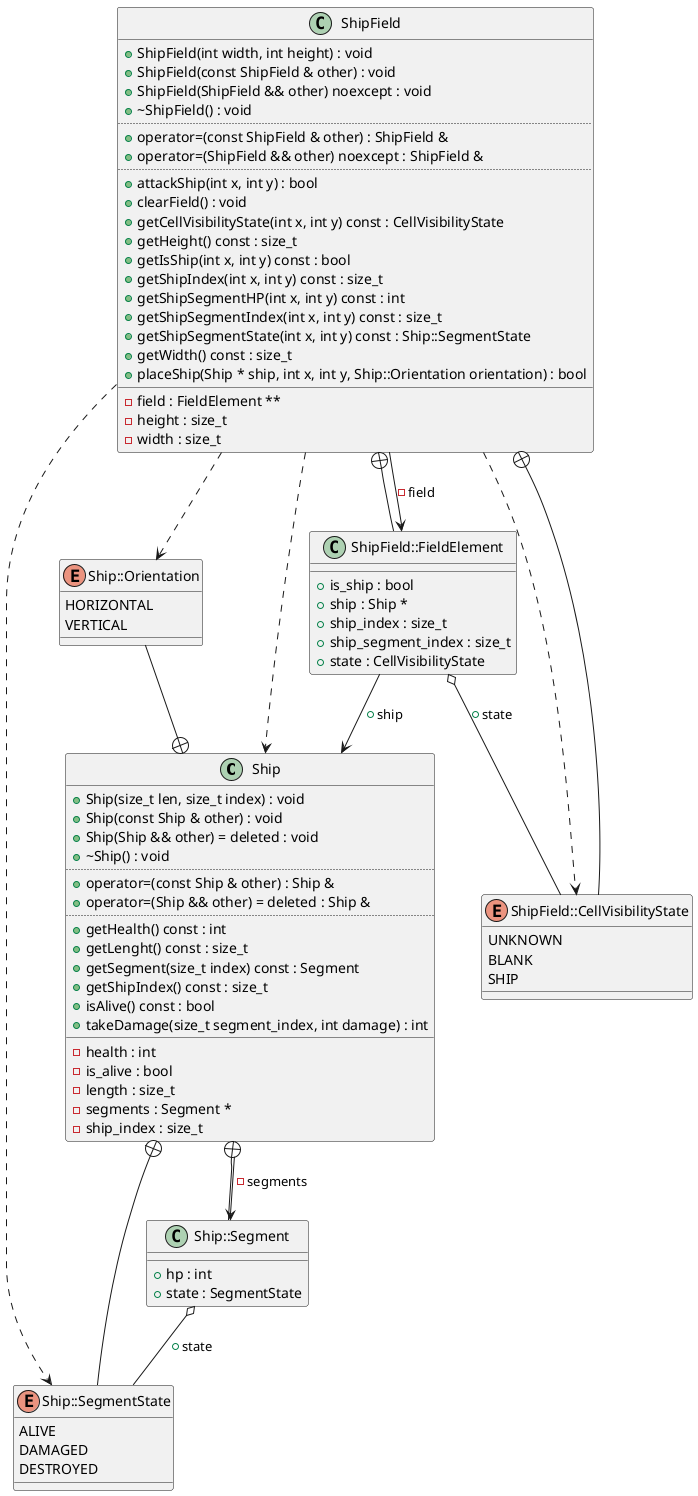 @startuml
class "Ship" as C_0014529657433315016423
class C_0014529657433315016423 {
+Ship(size_t len, size_t index) : void
+Ship(const Ship & other) : void
+Ship(Ship && other) = deleted : void
+~Ship() : void
..
+operator=(const Ship & other) : Ship &
+operator=(Ship && other) = deleted : Ship &
..
+getHealth() const : int
+getLenght() const : size_t
+getSegment(size_t index) const : Segment
+getShipIndex() const : size_t
+isAlive() const : bool
+takeDamage(size_t segment_index, int damage) : int
__
-health : int
-is_alive : bool
-length : size_t
-segments : Segment *
-ship_index : size_t
}
enum "Ship::SegmentState" as C_0016593760204207859148
enum C_0016593760204207859148 {
ALIVE
DAMAGED
DESTROYED
}
class "Ship::Segment" as C_0000674658759292391449
class C_0000674658759292391449 {
__
+hp : int
+state : SegmentState
}
enum "Ship::Orientation" as C_0015200704647938469073
enum C_0015200704647938469073 {
HORIZONTAL
VERTICAL
}
class "ShipField" as C_0003843296779074973901
class C_0003843296779074973901 {
+ShipField(int width, int height) : void
+ShipField(const ShipField & other) : void
+ShipField(ShipField && other) noexcept : void
+~ShipField() : void
..
+operator=(const ShipField & other) : ShipField &
+operator=(ShipField && other) noexcept : ShipField &
..
+attackShip(int x, int y) : bool
+clearField() : void
+getCellVisibilityState(int x, int y) const : CellVisibilityState
+getHeight() const : size_t
+getIsShip(int x, int y) const : bool
+getShipIndex(int x, int y) const : size_t
+getShipSegmentHP(int x, int y) const : int
+getShipSegmentIndex(int x, int y) const : size_t
+getShipSegmentState(int x, int y) const : Ship::SegmentState
+getWidth() const : size_t
+placeShip(Ship * ship, int x, int y, Ship::Orientation orientation) : bool
__
-field : FieldElement **
-height : size_t
-width : size_t
}
enum "ShipField::CellVisibilityState" as C_0014337503322603405869
enum C_0014337503322603405869 {
UNKNOWN
BLANK
SHIP
}
class "ShipField::FieldElement" as C_0000316359785794417378
class C_0000316359785794417378 {
__
+is_ship : bool
+ship : Ship *
+ship_index : size_t
+ship_segment_index : size_t
+state : CellVisibilityState
}
C_0014529657433315016423 --> C_0000674658759292391449 : -segments
C_0016593760204207859148 --+ C_0014529657433315016423
C_0000674658759292391449 --+ C_0014529657433315016423
C_0000674658759292391449 o-- C_0016593760204207859148 : +state
C_0015200704647938469073 --+ C_0014529657433315016423
C_0003843296779074973901 ..> C_0014337503322603405869
C_0003843296779074973901 ..> C_0016593760204207859148
C_0003843296779074973901 ..> C_0014529657433315016423
C_0003843296779074973901 ..> C_0015200704647938469073
C_0003843296779074973901 --> C_0000316359785794417378 : -field
C_0014337503322603405869 --+ C_0003843296779074973901
C_0000316359785794417378 --+ C_0003843296779074973901
C_0000316359785794417378 o-- C_0014337503322603405869 : +state
C_0000316359785794417378 --> C_0014529657433315016423 : +ship

'Generated with clang-uml, version 0.5.5
'LLVM version clang version 18.1.8
@enduml
